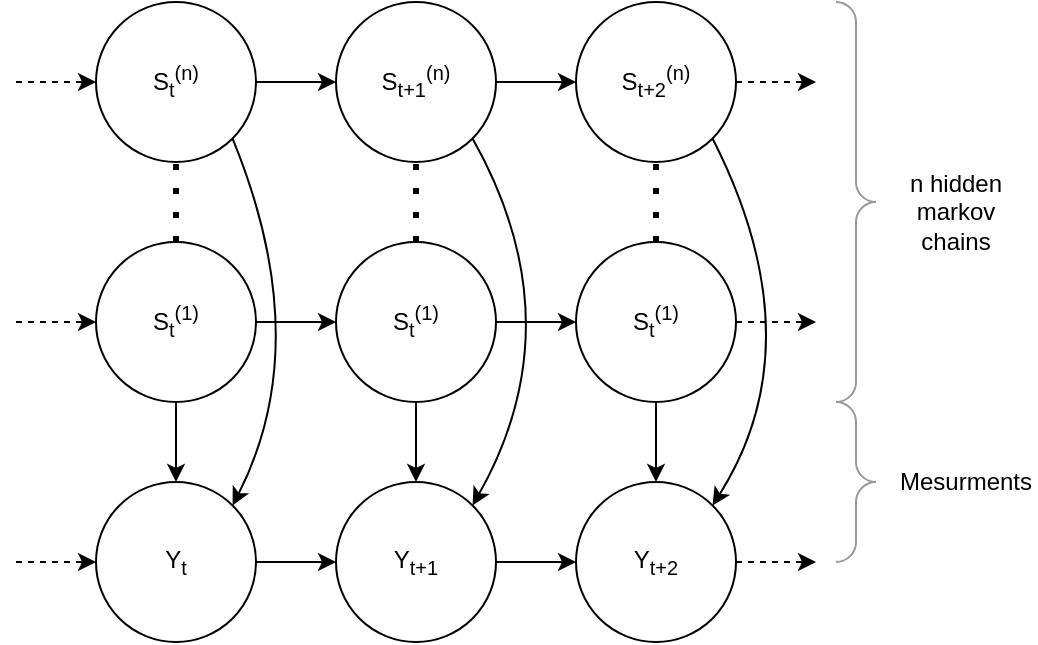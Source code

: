 <mxfile version="20.2.3" type="device"><diagram id="quvCCPkVLItVQjSiOian" name="Page-1"><mxGraphModel dx="905" dy="1291" grid="1" gridSize="10" guides="1" tooltips="1" connect="1" arrows="1" fold="1" page="1" pageScale="1" pageWidth="850" pageHeight="1100" math="0" shadow="0"><root><mxCell id="0"/><mxCell id="1" parent="0"/><mxCell id="PCVajjPwWanejp1941Y9-1" value="S&lt;sub&gt;t&lt;/sub&gt;&lt;sup&gt;(n)&lt;/sup&gt;" style="ellipse;whiteSpace=wrap;html=1;aspect=fixed;" vertex="1" parent="1"><mxGeometry x="160" y="40" width="80" height="80" as="geometry"/></mxCell><mxCell id="PCVajjPwWanejp1941Y9-33" style="edgeStyle=orthogonalEdgeStyle;rounded=0;orthogonalLoop=1;jettySize=auto;html=1;exitX=0.5;exitY=1;exitDx=0;exitDy=0;entryX=0.5;entryY=0;entryDx=0;entryDy=0;strokeWidth=1;" edge="1" parent="1" source="PCVajjPwWanejp1941Y9-2" target="PCVajjPwWanejp1941Y9-17"><mxGeometry relative="1" as="geometry"/></mxCell><mxCell id="PCVajjPwWanejp1941Y9-2" value="S&lt;sub&gt;t&lt;/sub&gt;&lt;sup&gt;(1)&lt;/sup&gt;" style="ellipse;whiteSpace=wrap;html=1;aspect=fixed;" vertex="1" parent="1"><mxGeometry x="280" y="160" width="80" height="80" as="geometry"/></mxCell><mxCell id="PCVajjPwWanejp1941Y9-3" value="S&lt;sub&gt;t&lt;/sub&gt;&lt;sup&gt;(1)&lt;/sup&gt;" style="ellipse;whiteSpace=wrap;html=1;aspect=fixed;" vertex="1" parent="1"><mxGeometry x="160" y="160" width="80" height="80" as="geometry"/></mxCell><mxCell id="PCVajjPwWanejp1941Y9-4" value="S&lt;sub&gt;t+1&lt;/sub&gt;&lt;sup&gt;(n)&lt;/sup&gt;" style="ellipse;whiteSpace=wrap;html=1;aspect=fixed;" vertex="1" parent="1"><mxGeometry x="280" y="40" width="80" height="80" as="geometry"/></mxCell><mxCell id="PCVajjPwWanejp1941Y9-5" value="S&lt;sub&gt;t+2&lt;/sub&gt;&lt;sup&gt;(n)&lt;/sup&gt;" style="ellipse;whiteSpace=wrap;html=1;aspect=fixed;" vertex="1" parent="1"><mxGeometry x="400" y="40" width="80" height="80" as="geometry"/></mxCell><mxCell id="PCVajjPwWanejp1941Y9-34" style="edgeStyle=orthogonalEdgeStyle;rounded=0;orthogonalLoop=1;jettySize=auto;html=1;exitX=0.5;exitY=1;exitDx=0;exitDy=0;entryX=0.5;entryY=0;entryDx=0;entryDy=0;strokeWidth=1;" edge="1" parent="1" source="PCVajjPwWanejp1941Y9-6" target="PCVajjPwWanejp1941Y9-19"><mxGeometry relative="1" as="geometry"/></mxCell><mxCell id="PCVajjPwWanejp1941Y9-6" value="S&lt;sub&gt;t&lt;/sub&gt;&lt;sup&gt;(1)&lt;/sup&gt;" style="ellipse;whiteSpace=wrap;html=1;aspect=fixed;" vertex="1" parent="1"><mxGeometry x="400" y="160" width="80" height="80" as="geometry"/></mxCell><mxCell id="PCVajjPwWanejp1941Y9-7" value="" style="endArrow=classic;html=1;rounded=0;entryX=0;entryY=0.5;entryDx=0;entryDy=0;dashed=1;" edge="1" parent="1" target="PCVajjPwWanejp1941Y9-1"><mxGeometry width="50" height="50" relative="1" as="geometry"><mxPoint x="120" y="80" as="sourcePoint"/><mxPoint x="120" y="55" as="targetPoint"/></mxGeometry></mxCell><mxCell id="PCVajjPwWanejp1941Y9-8" value="" style="endArrow=classic;html=1;rounded=0;entryX=0;entryY=0.5;entryDx=0;entryDy=0;dashed=1;" edge="1" parent="1" target="PCVajjPwWanejp1941Y9-3"><mxGeometry width="50" height="50" relative="1" as="geometry"><mxPoint x="120" y="200" as="sourcePoint"/><mxPoint x="170" y="100" as="targetPoint"/></mxGeometry></mxCell><mxCell id="PCVajjPwWanejp1941Y9-9" value="" style="endArrow=classic;html=1;rounded=0;entryX=0;entryY=0.5;entryDx=0;entryDy=0;" edge="1" parent="1" target="PCVajjPwWanejp1941Y9-4"><mxGeometry width="50" height="50" relative="1" as="geometry"><mxPoint x="240" y="80" as="sourcePoint"/><mxPoint x="170" y="90" as="targetPoint"/></mxGeometry></mxCell><mxCell id="PCVajjPwWanejp1941Y9-10" value="" style="endArrow=classic;html=1;rounded=0;entryX=0;entryY=0.5;entryDx=0;entryDy=0;exitX=1;exitY=0.5;exitDx=0;exitDy=0;" edge="1" parent="1" source="PCVajjPwWanejp1941Y9-4" target="PCVajjPwWanejp1941Y9-5"><mxGeometry width="50" height="50" relative="1" as="geometry"><mxPoint x="250" y="90" as="sourcePoint"/><mxPoint x="290" y="90" as="targetPoint"/></mxGeometry></mxCell><mxCell id="PCVajjPwWanejp1941Y9-12" value="" style="endArrow=classic;html=1;rounded=0;exitX=1;exitY=0.5;exitDx=0;exitDy=0;dashed=1;" edge="1" parent="1" source="PCVajjPwWanejp1941Y9-5"><mxGeometry width="50" height="50" relative="1" as="geometry"><mxPoint x="370" y="90" as="sourcePoint"/><mxPoint x="520" y="80" as="targetPoint"/></mxGeometry></mxCell><mxCell id="PCVajjPwWanejp1941Y9-14" value="" style="endArrow=classic;html=1;rounded=0;entryX=0;entryY=0.5;entryDx=0;entryDy=0;exitX=1;exitY=0.5;exitDx=0;exitDy=0;" edge="1" parent="1" source="PCVajjPwWanejp1941Y9-3" target="PCVajjPwWanejp1941Y9-2"><mxGeometry width="50" height="50" relative="1" as="geometry"><mxPoint x="250" y="100" as="sourcePoint"/><mxPoint x="290" y="100" as="targetPoint"/></mxGeometry></mxCell><mxCell id="PCVajjPwWanejp1941Y9-15" value="" style="endArrow=classic;html=1;rounded=0;entryX=0;entryY=0.5;entryDx=0;entryDy=0;exitX=1;exitY=0.5;exitDx=0;exitDy=0;" edge="1" parent="1" source="PCVajjPwWanejp1941Y9-2" target="PCVajjPwWanejp1941Y9-6"><mxGeometry width="50" height="50" relative="1" as="geometry"><mxPoint x="250" y="210" as="sourcePoint"/><mxPoint x="290" y="210" as="targetPoint"/><Array as="points"/></mxGeometry></mxCell><mxCell id="PCVajjPwWanejp1941Y9-16" value="" style="endArrow=classic;html=1;rounded=0;exitX=1;exitY=0.5;exitDx=0;exitDy=0;dashed=1;" edge="1" parent="1" source="PCVajjPwWanejp1941Y9-6"><mxGeometry width="50" height="50" relative="1" as="geometry"><mxPoint x="370" y="210" as="sourcePoint"/><mxPoint x="520" y="200" as="targetPoint"/><Array as="points"/></mxGeometry></mxCell><mxCell id="PCVajjPwWanejp1941Y9-17" value="Y&lt;sub&gt;t+1&lt;/sub&gt;" style="ellipse;whiteSpace=wrap;html=1;aspect=fixed;" vertex="1" parent="1"><mxGeometry x="280" y="280" width="80" height="80" as="geometry"/></mxCell><mxCell id="PCVajjPwWanejp1941Y9-18" value="Y&lt;sub&gt;t&lt;/sub&gt;" style="ellipse;whiteSpace=wrap;html=1;aspect=fixed;" vertex="1" parent="1"><mxGeometry x="160" y="280" width="80" height="80" as="geometry"/></mxCell><mxCell id="PCVajjPwWanejp1941Y9-19" value="Y&lt;sub&gt;t+2&lt;/sub&gt;" style="ellipse;whiteSpace=wrap;html=1;aspect=fixed;" vertex="1" parent="1"><mxGeometry x="400" y="280" width="80" height="80" as="geometry"/></mxCell><mxCell id="PCVajjPwWanejp1941Y9-20" value="" style="endArrow=classic;html=1;rounded=0;entryX=0;entryY=0.5;entryDx=0;entryDy=0;dashed=1;" edge="1" parent="1" target="PCVajjPwWanejp1941Y9-18"><mxGeometry width="50" height="50" relative="1" as="geometry"><mxPoint x="120" y="320" as="sourcePoint"/><mxPoint x="170" y="220" as="targetPoint"/></mxGeometry></mxCell><mxCell id="PCVajjPwWanejp1941Y9-21" value="" style="endArrow=classic;html=1;rounded=0;entryX=0;entryY=0.5;entryDx=0;entryDy=0;exitX=1;exitY=0.5;exitDx=0;exitDy=0;" edge="1" parent="1" source="PCVajjPwWanejp1941Y9-18" target="PCVajjPwWanejp1941Y9-17"><mxGeometry width="50" height="50" relative="1" as="geometry"><mxPoint x="250" y="220" as="sourcePoint"/><mxPoint x="290" y="220" as="targetPoint"/></mxGeometry></mxCell><mxCell id="PCVajjPwWanejp1941Y9-22" value="" style="endArrow=classic;html=1;rounded=0;entryX=0;entryY=0.5;entryDx=0;entryDy=0;exitX=1;exitY=0.5;exitDx=0;exitDy=0;" edge="1" parent="1" source="PCVajjPwWanejp1941Y9-17" target="PCVajjPwWanejp1941Y9-19"><mxGeometry width="50" height="50" relative="1" as="geometry"><mxPoint x="250" y="330" as="sourcePoint"/><mxPoint x="290" y="330" as="targetPoint"/><Array as="points"/></mxGeometry></mxCell><mxCell id="PCVajjPwWanejp1941Y9-23" value="" style="endArrow=classic;html=1;rounded=0;exitX=1;exitY=0.5;exitDx=0;exitDy=0;dashed=1;" edge="1" parent="1" source="PCVajjPwWanejp1941Y9-19"><mxGeometry width="50" height="50" relative="1" as="geometry"><mxPoint x="370" y="330" as="sourcePoint"/><mxPoint x="520" y="320" as="targetPoint"/><Array as="points"/></mxGeometry></mxCell><mxCell id="PCVajjPwWanejp1941Y9-24" value="" style="curved=1;endArrow=classic;html=1;rounded=0;entryX=1;entryY=0;entryDx=0;entryDy=0;exitX=1;exitY=1;exitDx=0;exitDy=0;" edge="1" parent="1" source="PCVajjPwWanejp1941Y9-1" target="PCVajjPwWanejp1941Y9-18"><mxGeometry width="50" height="50" relative="1" as="geometry"><mxPoint x="220" y="460" as="sourcePoint"/><mxPoint x="270" y="410" as="targetPoint"/><Array as="points"><mxPoint x="270" y="210"/></Array></mxGeometry></mxCell><mxCell id="PCVajjPwWanejp1941Y9-25" value="" style="curved=1;endArrow=classic;html=1;rounded=0;entryX=1;entryY=0;entryDx=0;entryDy=0;exitX=1;exitY=1;exitDx=0;exitDy=0;" edge="1" parent="1" source="PCVajjPwWanejp1941Y9-4" target="PCVajjPwWanejp1941Y9-17"><mxGeometry width="50" height="50" relative="1" as="geometry"><mxPoint x="238.284" y="118.284" as="sourcePoint"/><mxPoint x="238.284" y="301.716" as="targetPoint"/><Array as="points"><mxPoint x="400" y="200"/></Array></mxGeometry></mxCell><mxCell id="PCVajjPwWanejp1941Y9-26" value="" style="curved=1;endArrow=classic;html=1;rounded=0;entryX=1;entryY=0;entryDx=0;entryDy=0;exitX=1;exitY=1;exitDx=0;exitDy=0;" edge="1" parent="1" source="PCVajjPwWanejp1941Y9-5" target="PCVajjPwWanejp1941Y9-19"><mxGeometry width="50" height="50" relative="1" as="geometry"><mxPoint x="358.284" y="118.284" as="sourcePoint"/><mxPoint x="358.284" y="301.716" as="targetPoint"/><Array as="points"><mxPoint x="520" y="210"/></Array></mxGeometry></mxCell><mxCell id="PCVajjPwWanejp1941Y9-28" value="" style="endArrow=none;dashed=1;html=1;dashPattern=1 3;strokeWidth=3;rounded=0;entryX=0.5;entryY=1;entryDx=0;entryDy=0;" edge="1" parent="1" target="PCVajjPwWanejp1941Y9-1"><mxGeometry width="50" height="50" relative="1" as="geometry"><mxPoint x="200" y="160" as="sourcePoint"/><mxPoint x="220" y="410" as="targetPoint"/></mxGeometry></mxCell><mxCell id="PCVajjPwWanejp1941Y9-29" value="" style="endArrow=none;dashed=1;html=1;dashPattern=1 3;strokeWidth=3;rounded=0;entryX=0.5;entryY=1;entryDx=0;entryDy=0;exitX=0.5;exitY=0;exitDx=0;exitDy=0;" edge="1" parent="1" source="PCVajjPwWanejp1941Y9-2" target="PCVajjPwWanejp1941Y9-4"><mxGeometry width="50" height="50" relative="1" as="geometry"><mxPoint x="210" y="170" as="sourcePoint"/><mxPoint x="210" y="130" as="targetPoint"/></mxGeometry></mxCell><mxCell id="PCVajjPwWanejp1941Y9-30" value="" style="endArrow=none;dashed=1;html=1;dashPattern=1 3;strokeWidth=3;rounded=0;entryX=0.5;entryY=1;entryDx=0;entryDy=0;exitX=0.5;exitY=0;exitDx=0;exitDy=0;" edge="1" parent="1" source="PCVajjPwWanejp1941Y9-6" target="PCVajjPwWanejp1941Y9-5"><mxGeometry width="50" height="50" relative="1" as="geometry"><mxPoint x="330" y="170" as="sourcePoint"/><mxPoint x="330" y="130" as="targetPoint"/></mxGeometry></mxCell><mxCell id="PCVajjPwWanejp1941Y9-31" value="" style="endArrow=classic;html=1;rounded=0;strokeWidth=1;exitX=0.5;exitY=1;exitDx=0;exitDy=0;entryX=0.5;entryY=0;entryDx=0;entryDy=0;entryPerimeter=0;" edge="1" parent="1" source="PCVajjPwWanejp1941Y9-3" target="PCVajjPwWanejp1941Y9-18"><mxGeometry width="50" height="50" relative="1" as="geometry"><mxPoint x="160" y="350" as="sourcePoint"/><mxPoint x="160" y="400" as="targetPoint"/></mxGeometry></mxCell><mxCell id="PCVajjPwWanejp1941Y9-35" value="" style="labelPosition=right;align=left;strokeWidth=1;shape=mxgraph.mockup.markup.curlyBrace;html=1;shadow=0;dashed=0;strokeColor=#999999;direction=north;rotation=-180;" vertex="1" parent="1"><mxGeometry x="530" y="40" width="20" height="200" as="geometry"/></mxCell><mxCell id="PCVajjPwWanejp1941Y9-39" value="n hidden markov chains" style="text;html=1;strokeColor=none;fillColor=none;align=center;verticalAlign=middle;whiteSpace=wrap;rounded=0;" vertex="1" parent="1"><mxGeometry x="560" y="110" width="60" height="70" as="geometry"/></mxCell><mxCell id="PCVajjPwWanejp1941Y9-40" value="" style="labelPosition=right;align=left;strokeWidth=1;shape=mxgraph.mockup.markup.curlyBrace;html=1;shadow=0;dashed=0;strokeColor=#999999;direction=north;rotation=-180;" vertex="1" parent="1"><mxGeometry x="530" y="240" width="20" height="80" as="geometry"/></mxCell><mxCell id="PCVajjPwWanejp1941Y9-41" value="Mesurments" style="text;html=1;strokeColor=none;fillColor=none;align=center;verticalAlign=middle;whiteSpace=wrap;rounded=0;" vertex="1" parent="1"><mxGeometry x="560" y="245" width="70" height="70" as="geometry"/></mxCell></root></mxGraphModel></diagram></mxfile>